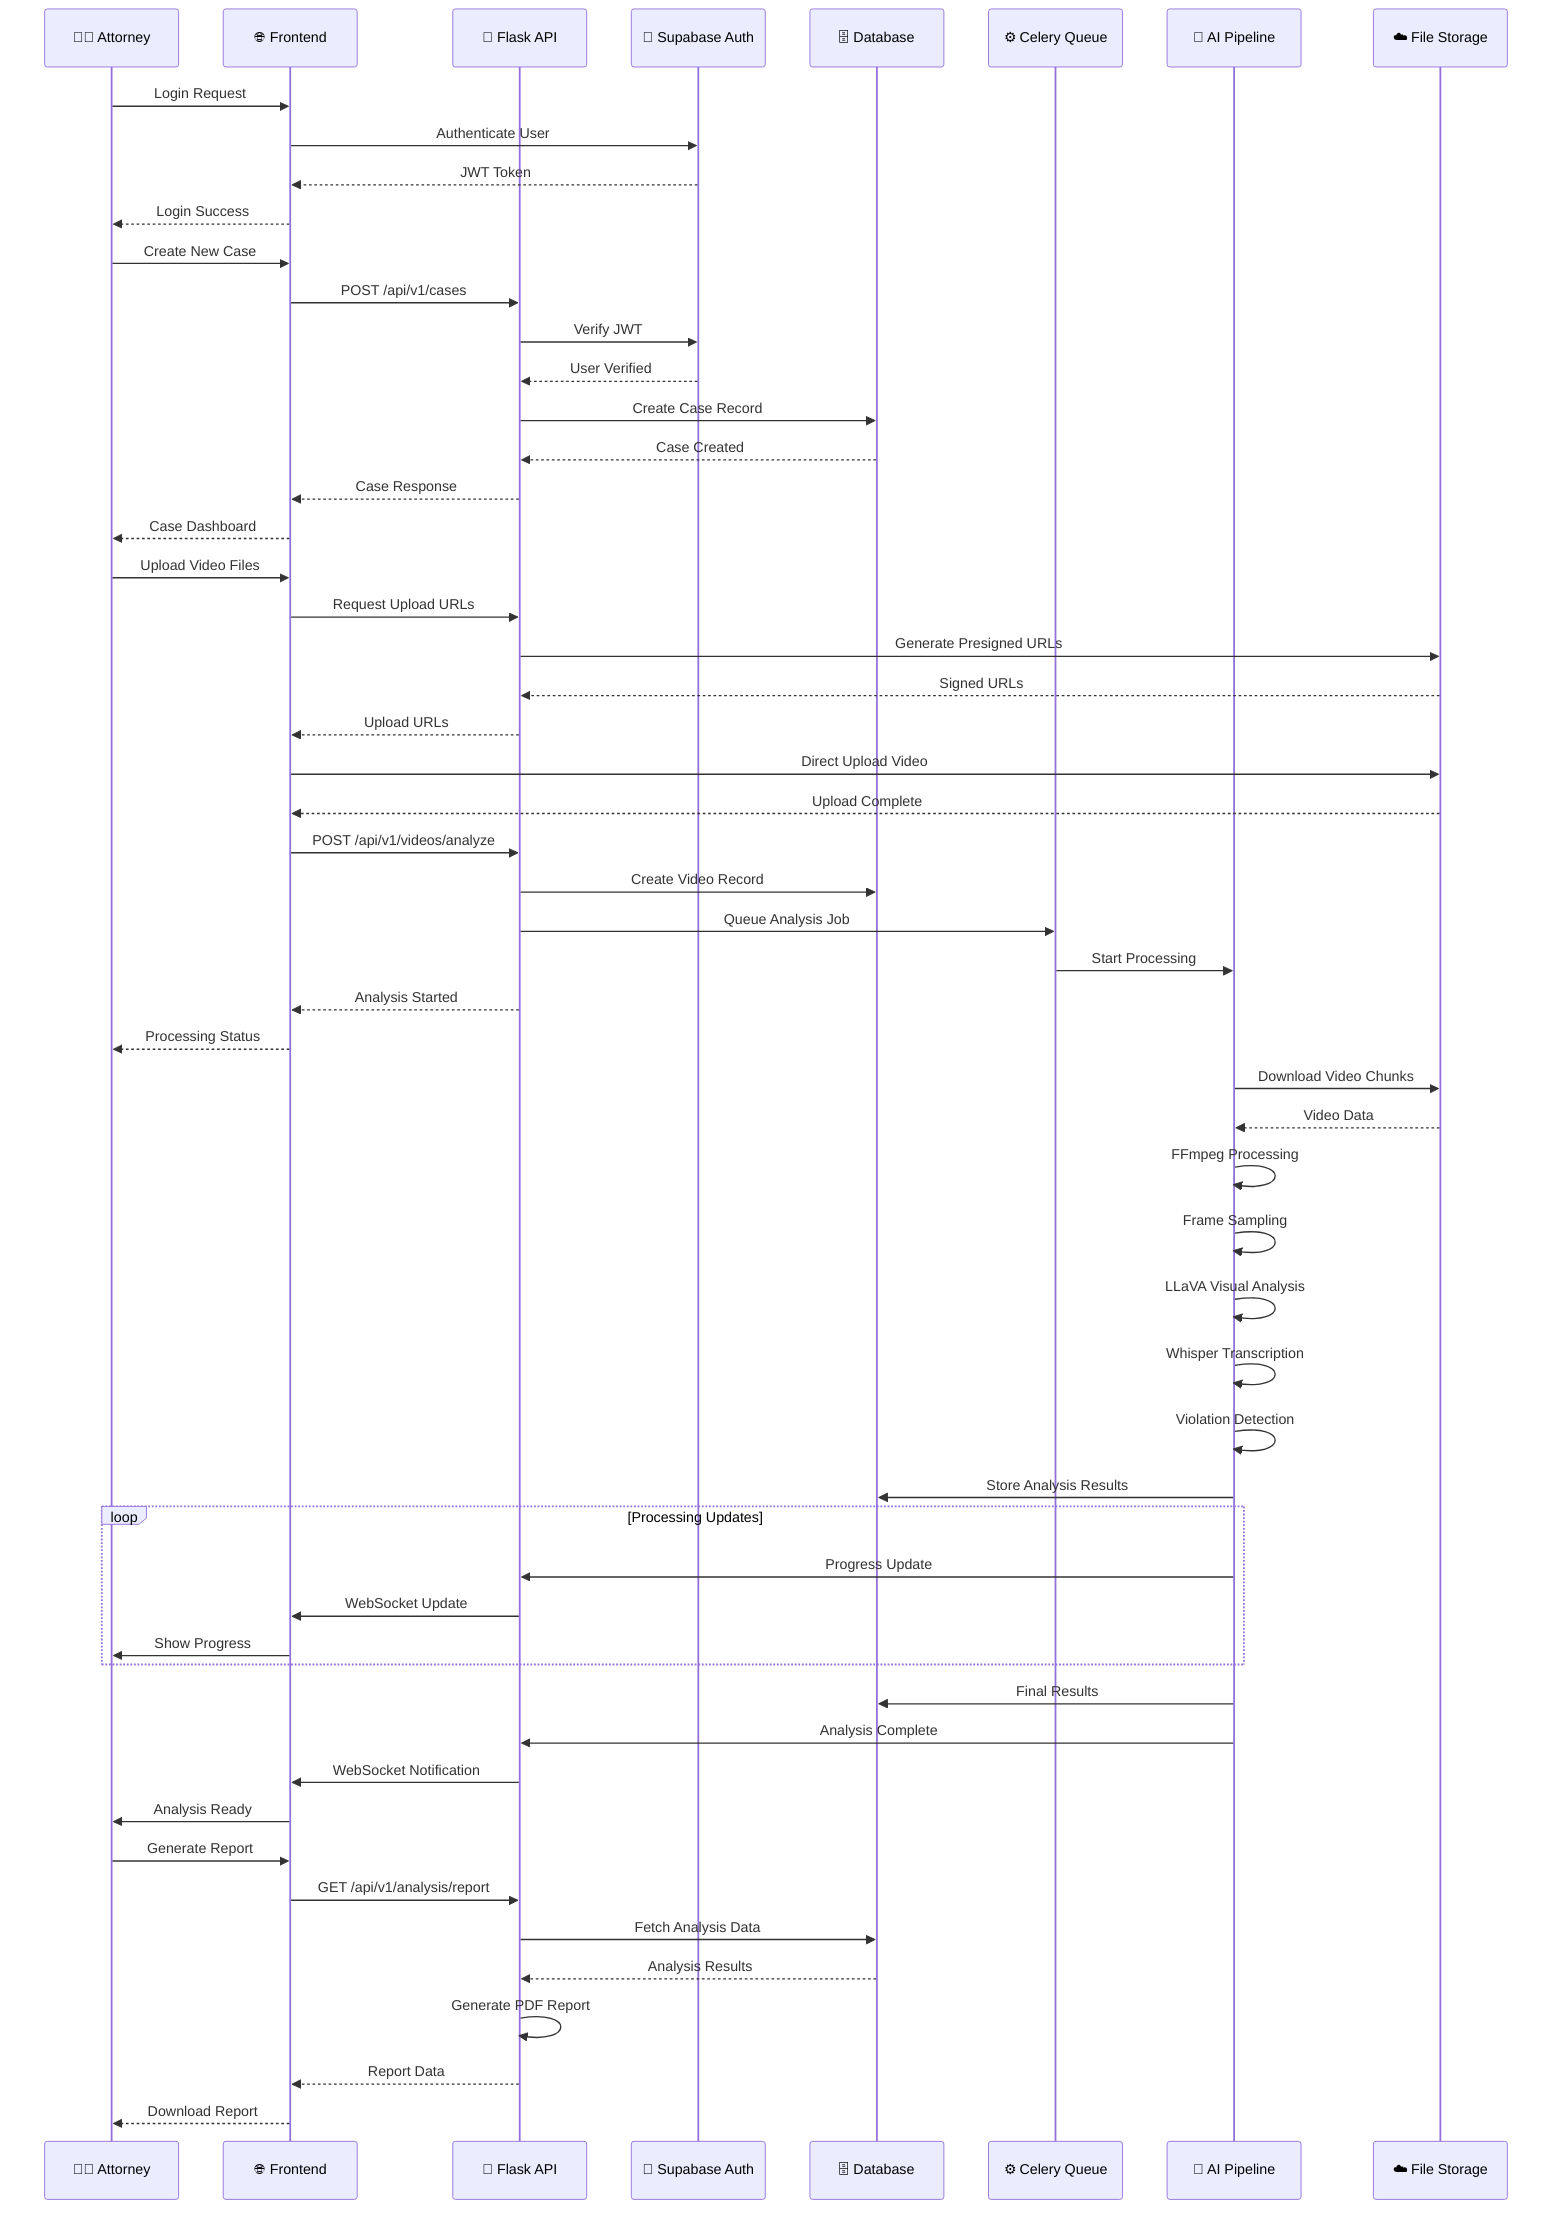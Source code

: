 sequenceDiagram
    participant U as 👨‍💼 Attorney
    participant FE as 🌐 Frontend
    participant API as 🔗 Flask API
    participant AUTH as 🔐 Supabase Auth
    participant DB as 🗄️ Database
    participant QUEUE as ⚙️ Celery Queue
    participant AI as 🤖 AI Pipeline
    participant STORAGE as ☁️ File Storage
    
    %% Authentication Flow
    U->>FE: Login Request
    FE->>AUTH: Authenticate User
    AUTH-->>FE: JWT Token
    FE-->>U: Login Success
    
    %% Case Creation
    U->>FE: Create New Case
    FE->>API: POST /api/v1/cases
    API->>AUTH: Verify JWT
    AUTH-->>API: User Verified
    API->>DB: Create Case Record
    DB-->>API: Case Created
    API-->>FE: Case Response
    FE-->>U: Case Dashboard
    
    %% Video Upload Flow
    U->>FE: Upload Video Files
    FE->>API: Request Upload URLs
    API->>STORAGE: Generate Presigned URLs
    STORAGE-->>API: Signed URLs
    API-->>FE: Upload URLs
    FE->>STORAGE: Direct Upload Video
    STORAGE-->>FE: Upload Complete
    
    %% Analysis Initiation
    FE->>API: POST /api/v1/videos/analyze
    API->>DB: Create Video Record
    API->>QUEUE: Queue Analysis Job
    QUEUE->>AI: Start Processing
    API-->>FE: Analysis Started
    FE-->>U: Processing Status
    
    %% AI Processing Pipeline
    AI->>STORAGE: Download Video Chunks
    STORAGE-->>AI: Video Data
    AI->>AI: FFmpeg Processing
    AI->>AI: Frame Sampling
    AI->>AI: LLaVA Visual Analysis
    AI->>AI: Whisper Transcription
    AI->>AI: Violation Detection
    AI->>DB: Store Analysis Results
    
    %% Real-time Updates
    loop Processing Updates
        AI->>API: Progress Update
        API->>FE: WebSocket Update
        FE->>U: Show Progress
    end
    
    %% Analysis Completion
    AI->>DB: Final Results
    AI->>API: Analysis Complete
    API->>FE: WebSocket Notification
    FE->>U: Analysis Ready
    
    %% Report Generation
    U->>FE: Generate Report
    FE->>API: GET /api/v1/analysis/report
    API->>DB: Fetch Analysis Data
    DB-->>API: Analysis Results
    API->>API: Generate PDF Report
    API-->>FE: Report Data
    FE-->>U: Download Report